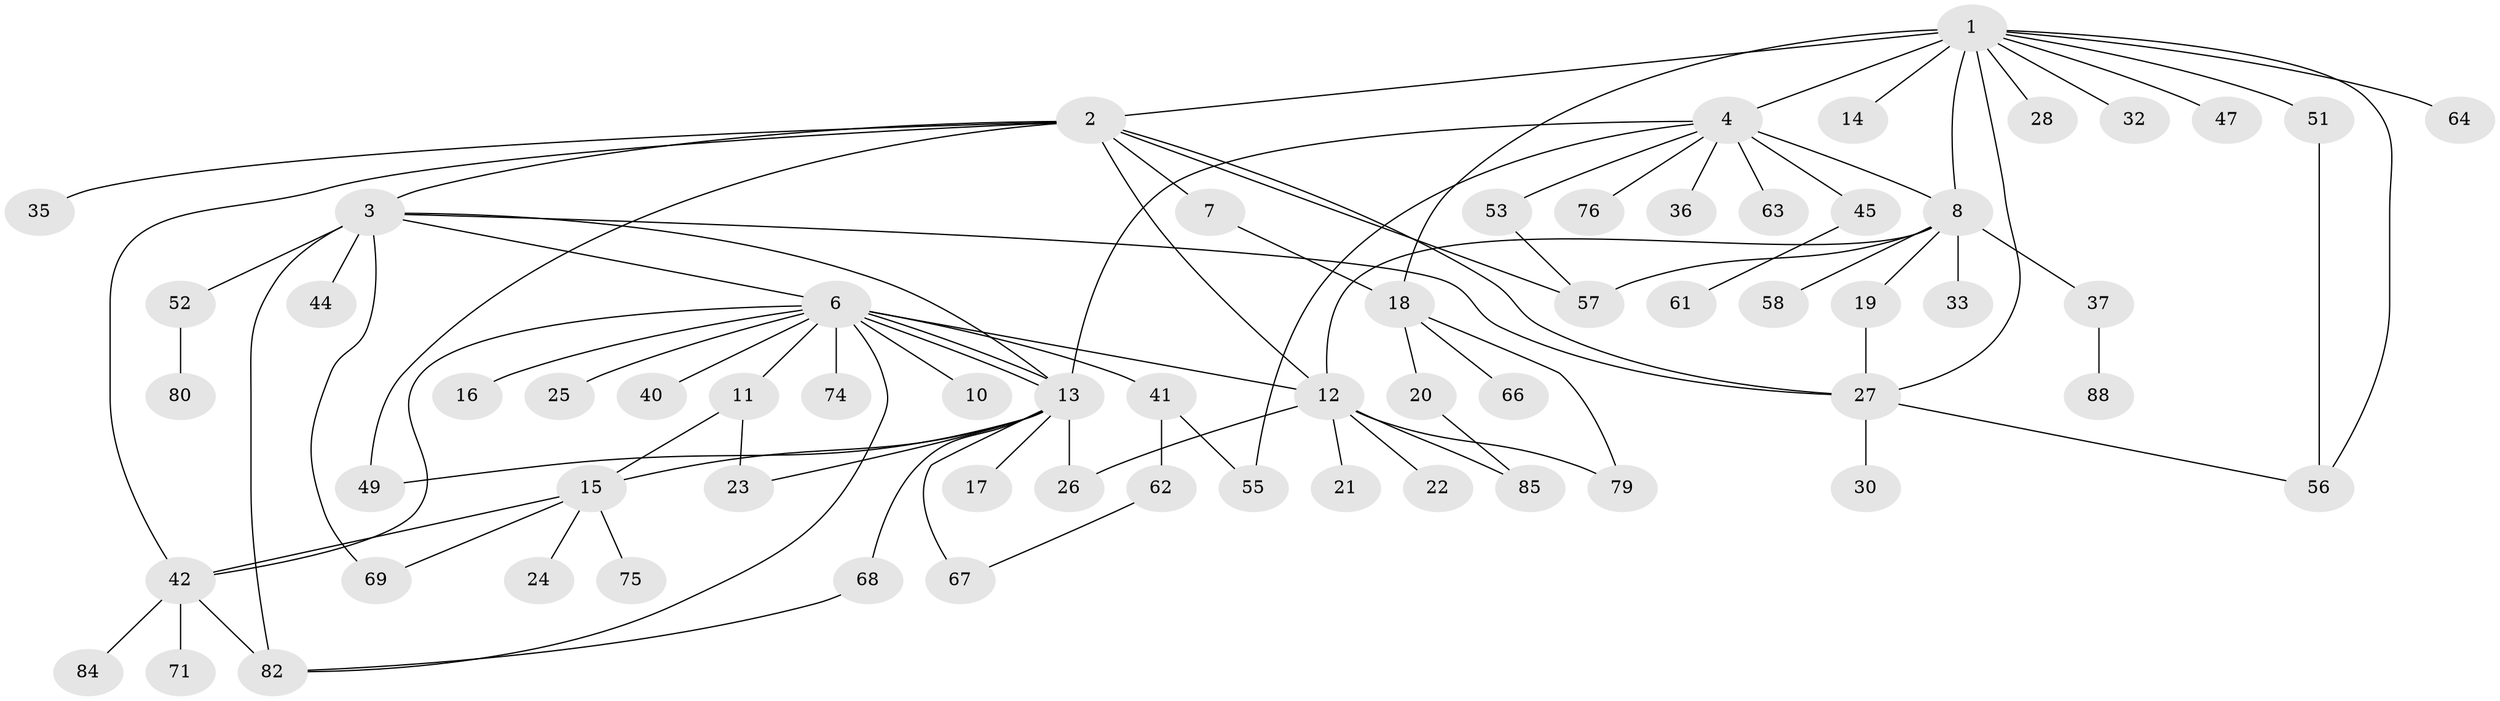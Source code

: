 // Generated by graph-tools (version 1.1) at 2025/23/03/03/25 07:23:52]
// undirected, 64 vertices, 91 edges
graph export_dot {
graph [start="1"]
  node [color=gray90,style=filled];
  1 [super="+9"];
  2 [super="+48"];
  3 [super="+5"];
  4 [super="+34"];
  6 [super="+78"];
  7;
  8 [super="+50"];
  10;
  11;
  12 [super="+39"];
  13 [super="+59"];
  14;
  15 [super="+31"];
  16;
  17;
  18 [super="+38"];
  19;
  20 [super="+86"];
  21;
  22;
  23 [super="+46"];
  24;
  25;
  26;
  27 [super="+29"];
  28;
  30;
  32;
  33;
  35;
  36;
  37 [super="+43"];
  40;
  41 [super="+54"];
  42 [super="+70"];
  44;
  45 [super="+77"];
  47;
  49;
  51 [super="+72"];
  52 [super="+65"];
  53 [super="+73"];
  55;
  56 [super="+81"];
  57 [super="+60"];
  58;
  61;
  62;
  63;
  64;
  66 [super="+87"];
  67 [super="+83"];
  68;
  69 [super="+90"];
  71;
  74;
  75;
  76;
  79;
  80;
  82 [super="+89"];
  84;
  85;
  88;
  1 -- 2;
  1 -- 4 [weight=2];
  1 -- 14;
  1 -- 18;
  1 -- 27;
  1 -- 28;
  1 -- 32;
  1 -- 47;
  1 -- 64;
  1 -- 51;
  1 -- 56;
  1 -- 8;
  2 -- 3;
  2 -- 7;
  2 -- 27;
  2 -- 35;
  2 -- 49;
  2 -- 12;
  2 -- 42;
  2 -- 57;
  3 -- 6;
  3 -- 13;
  3 -- 44;
  3 -- 52;
  3 -- 69;
  3 -- 27;
  3 -- 82;
  4 -- 8;
  4 -- 13;
  4 -- 36;
  4 -- 45;
  4 -- 53;
  4 -- 63;
  4 -- 76;
  4 -- 55;
  6 -- 10;
  6 -- 11;
  6 -- 12;
  6 -- 13;
  6 -- 13;
  6 -- 16;
  6 -- 25;
  6 -- 40;
  6 -- 41;
  6 -- 42;
  6 -- 74;
  6 -- 82;
  7 -- 18;
  8 -- 12;
  8 -- 19;
  8 -- 33;
  8 -- 37;
  8 -- 58;
  8 -- 57;
  11 -- 15;
  11 -- 23;
  12 -- 21;
  12 -- 22;
  12 -- 26;
  12 -- 79;
  12 -- 85;
  13 -- 15;
  13 -- 17;
  13 -- 23;
  13 -- 26;
  13 -- 49;
  13 -- 67 [weight=2];
  13 -- 68;
  15 -- 24;
  15 -- 42;
  15 -- 69;
  15 -- 75;
  18 -- 20;
  18 -- 66;
  18 -- 79;
  19 -- 27;
  20 -- 85;
  27 -- 56;
  27 -- 30;
  37 -- 88;
  41 -- 62;
  41 -- 55;
  42 -- 71;
  42 -- 84;
  42 -- 82 [weight=2];
  45 -- 61;
  51 -- 56;
  52 -- 80;
  53 -- 57;
  62 -- 67;
  68 -- 82;
}
